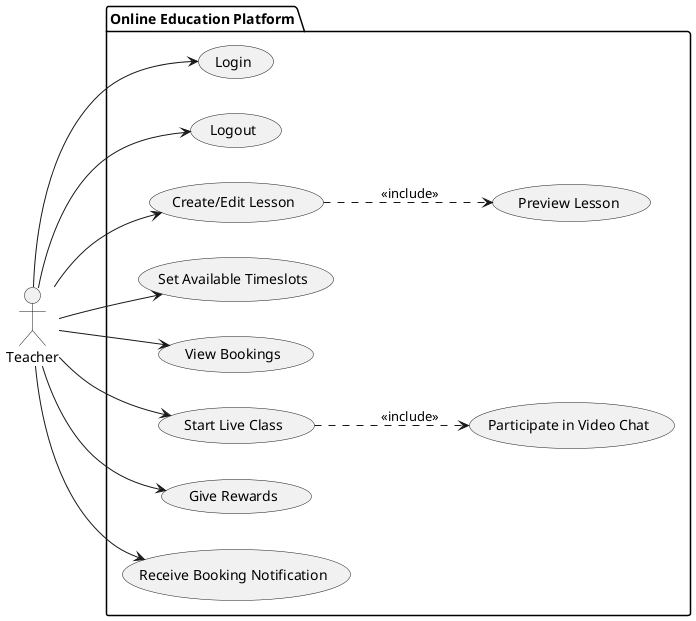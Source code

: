 @startuml TeacherUseCases

left to right direction

actor Teacher as teacher

package "Online Education Platform" {

    usecase "Login" as UC2
    usecase "Logout" as UC3
    usecase "Create/Edit Lesson" as UC4
    usecase "Preview Lesson" as UC5
    usecase "Set Available Timeslots" as UC6
    usecase "View Bookings" as UC7
    usecase "Start Live Class" as UC8
    usecase "Give Rewards" as UC9
    usecase "Receive Booking Notification" as UC10
    usecase "Participate in Video Chat" as UC11
}

teacher --> UC2
teacher --> UC3
teacher --> UC4
UC4 ..> UC5 : <<include>>
teacher --> UC6
teacher --> UC7
teacher --> UC8
UC8 ..> UC11 : <<include>>
teacher --> UC9
teacher --> UC10

@enduml